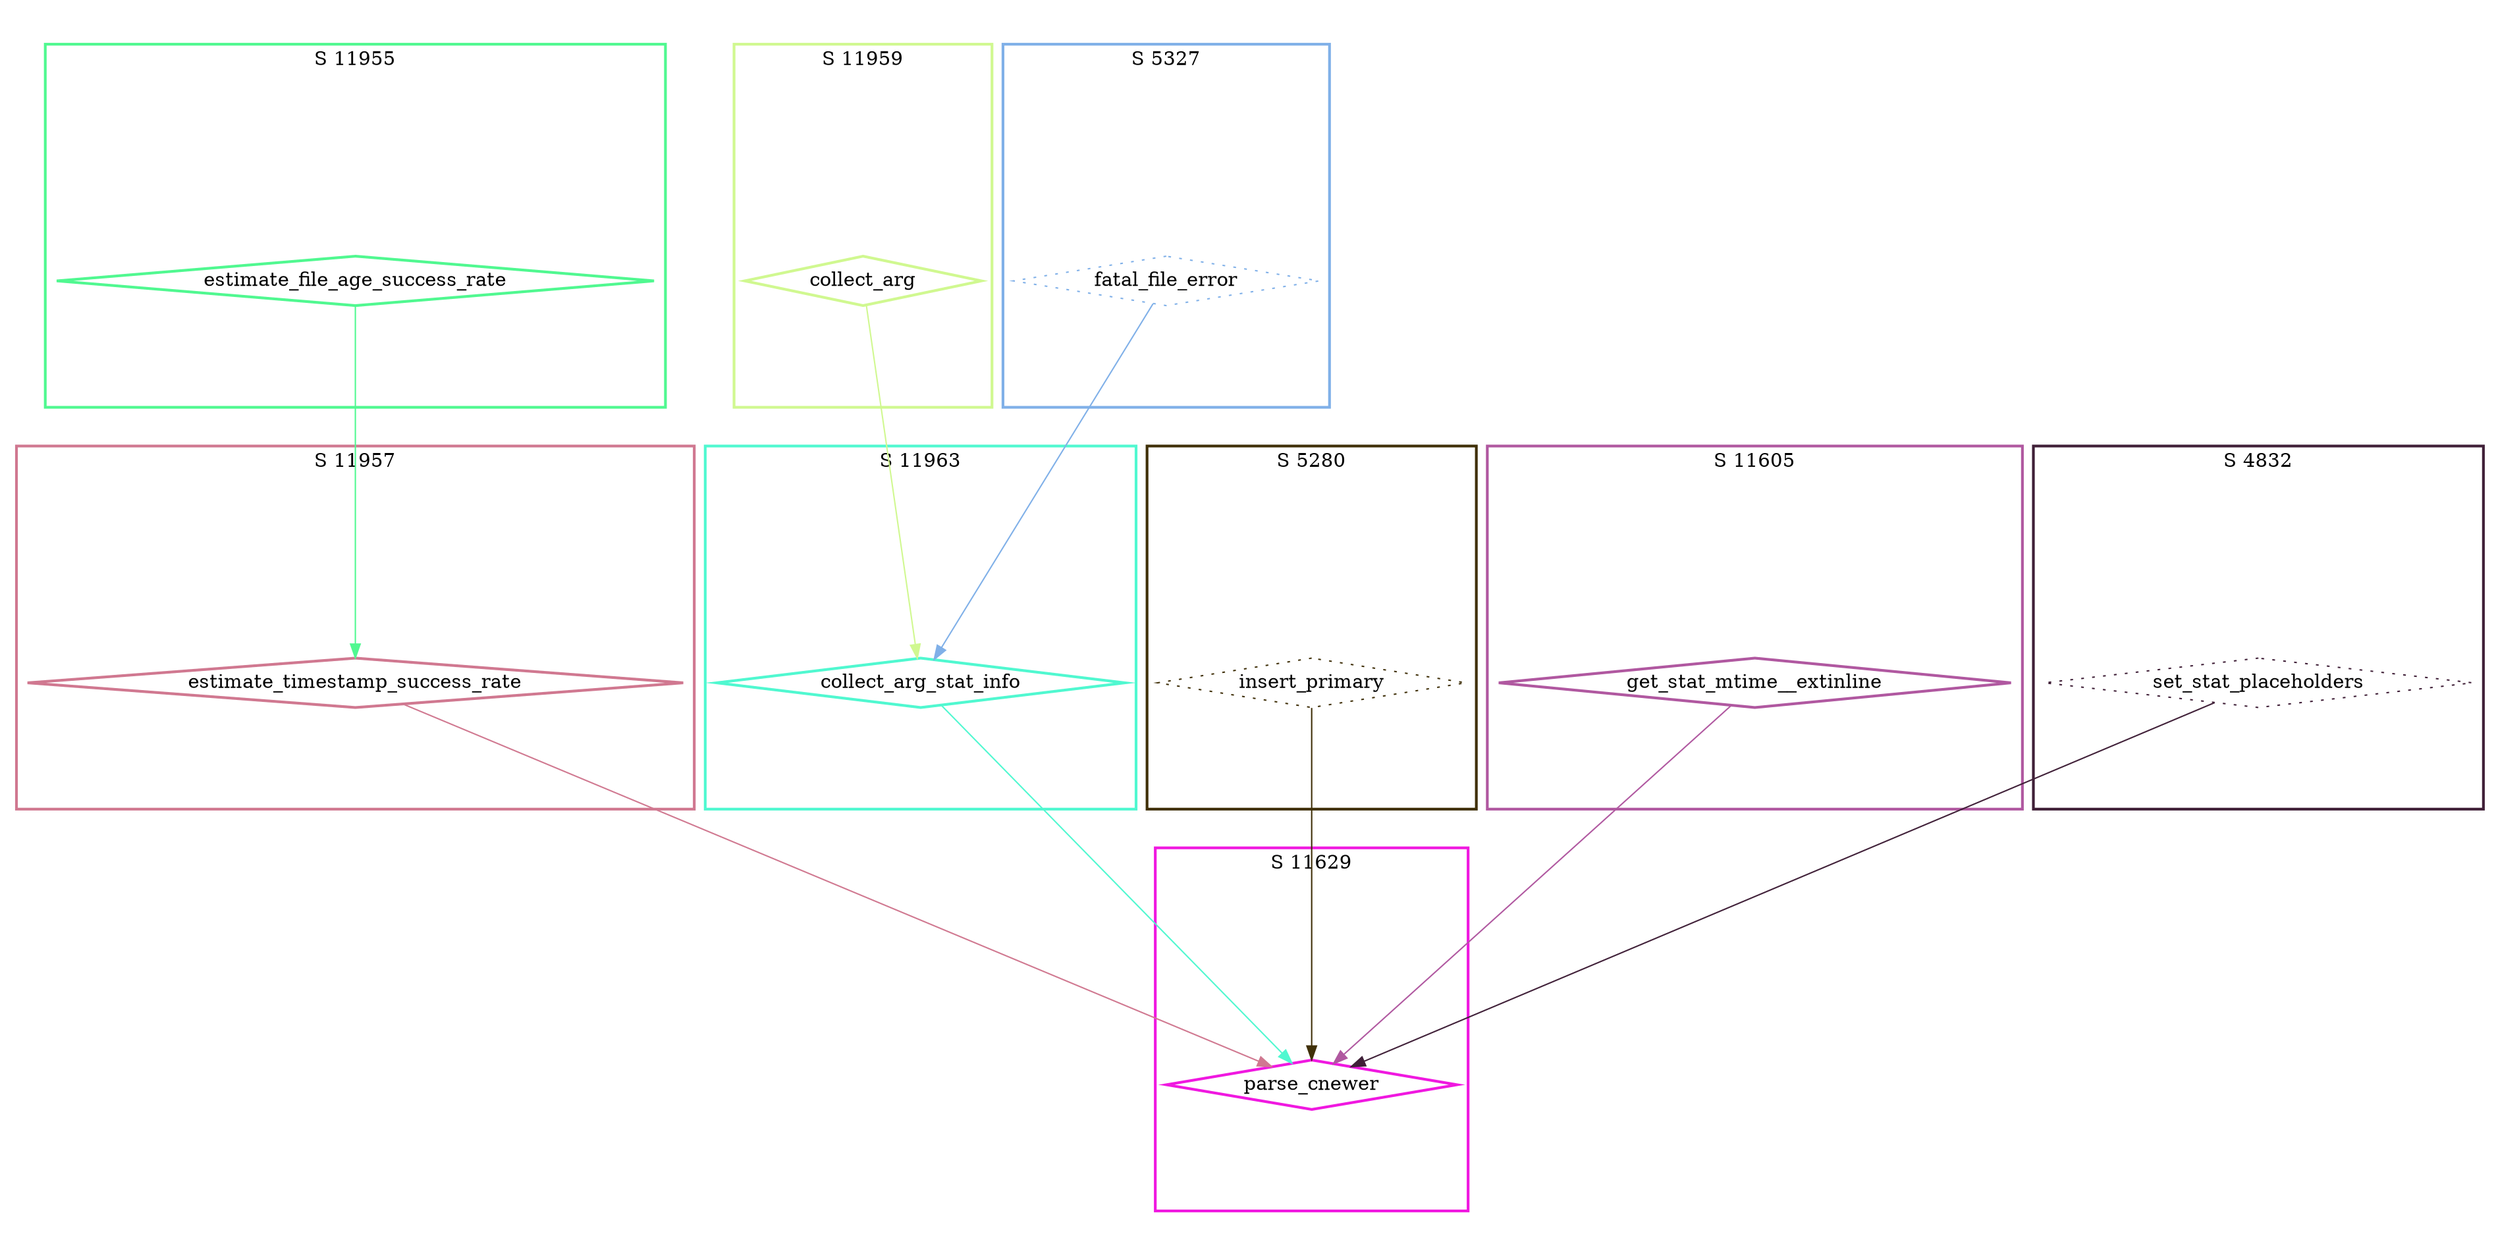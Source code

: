digraph G {
  ratio=0.500000;
  "UV estimate_file_age_success_rate (11955)" [shape=diamond,
                                               label="estimate_file_age_success_rate",
                                               color="#50F890", style=bold];
  "UV estimate_timestamp_success_rate (11957)" [shape=diamond,
                                                label="estimate_timestamp_success_rate",
                                                color="#D07890", style=bold];
  "UV collect_arg (11959)" [shape=diamond, label="collect_arg",
                            color="#D0F890", style=bold];
  "UV collect_arg_stat_info (11963)" [shape=diamond,
                                      label="collect_arg_stat_info",
                                      color="#50F8D0", style=bold];
  "UV insert_primary (5280)" [shape=diamond, label="insert_primary",
                              color="#403008", style=dotted];
  "UV get_stat_mtime__extinline (11605)" [shape=diamond,
                                          label="get_stat_mtime__extinline",
                                          color="#B058A0", style=bold];
  "UV set_stat_placeholders (4832)" [shape=diamond,
                                     label="set_stat_placeholders",
                                     color="#402038", style=dotted];
  "UV parse_cnewer (11629)" [shape=diamond, label="parse_cnewer",
                             color="#F018E0", style=bold];
  "UV fatal_file_error (5327)" [shape=diamond, label="fatal_file_error",
                                color="#80B0E8", style=dotted];
  
  subgraph cluster_11955 { label="S 11955";
    color="#50F890";
    style=bold;
    "UV estimate_file_age_success_rate (11955)"; };
  subgraph cluster_5327 { label="S 5327";
    color="#80B0E8";
    style=bold;
    "UV fatal_file_error (5327)"; };
  subgraph cluster_4832 { label="S 4832";
    color="#402038";
    style=bold;
    "UV set_stat_placeholders (4832)"; };
  subgraph cluster_11957 { label="S 11957";
    color="#D07890";
    style=bold;
    "UV estimate_timestamp_success_rate (11957)"; };
  subgraph cluster_11963 { label="S 11963";
    color="#50F8D0";
    style=bold;
    "UV collect_arg_stat_info (11963)"; };
  subgraph cluster_11959 { label="S 11959";
    color="#D0F890";
    style=bold;
    "UV collect_arg (11959)"; };
  subgraph cluster_11629 { label="S 11629";
    color="#F018E0";
    style=bold;
    "UV parse_cnewer (11629)"; };
  subgraph cluster_11605 { label="S 11605";
    color="#B058A0";
    style=bold;
    "UV get_stat_mtime__extinline (11605)"; };
  subgraph cluster_5280 { label="S 5280";
    color="#403008";
    style=bold;
    "UV insert_primary (5280)"; };
  
  "UV estimate_file_age_success_rate (11955)" -> "UV estimate_timestamp_success_rate (11957)" [
  color="#50F890"];
  "UV estimate_timestamp_success_rate (11957)" -> "UV parse_cnewer (11629)" [
  color="#D07890"];
  "UV collect_arg (11959)" -> "UV collect_arg_stat_info (11963)" [color="#D0F890"];
  "UV collect_arg_stat_info (11963)" -> "UV parse_cnewer (11629)" [color="#50F8D0"];
  "UV insert_primary (5280)" -> "UV parse_cnewer (11629)" [color="#403008"];
  "UV get_stat_mtime__extinline (11605)" -> "UV parse_cnewer (11629)" [
  color="#B058A0"];
  "UV set_stat_placeholders (4832)" -> "UV parse_cnewer (11629)" [color="#402038"];
  "UV fatal_file_error (5327)" -> "UV collect_arg_stat_info (11963)" [
  color="#80B0E8"];
  
  }